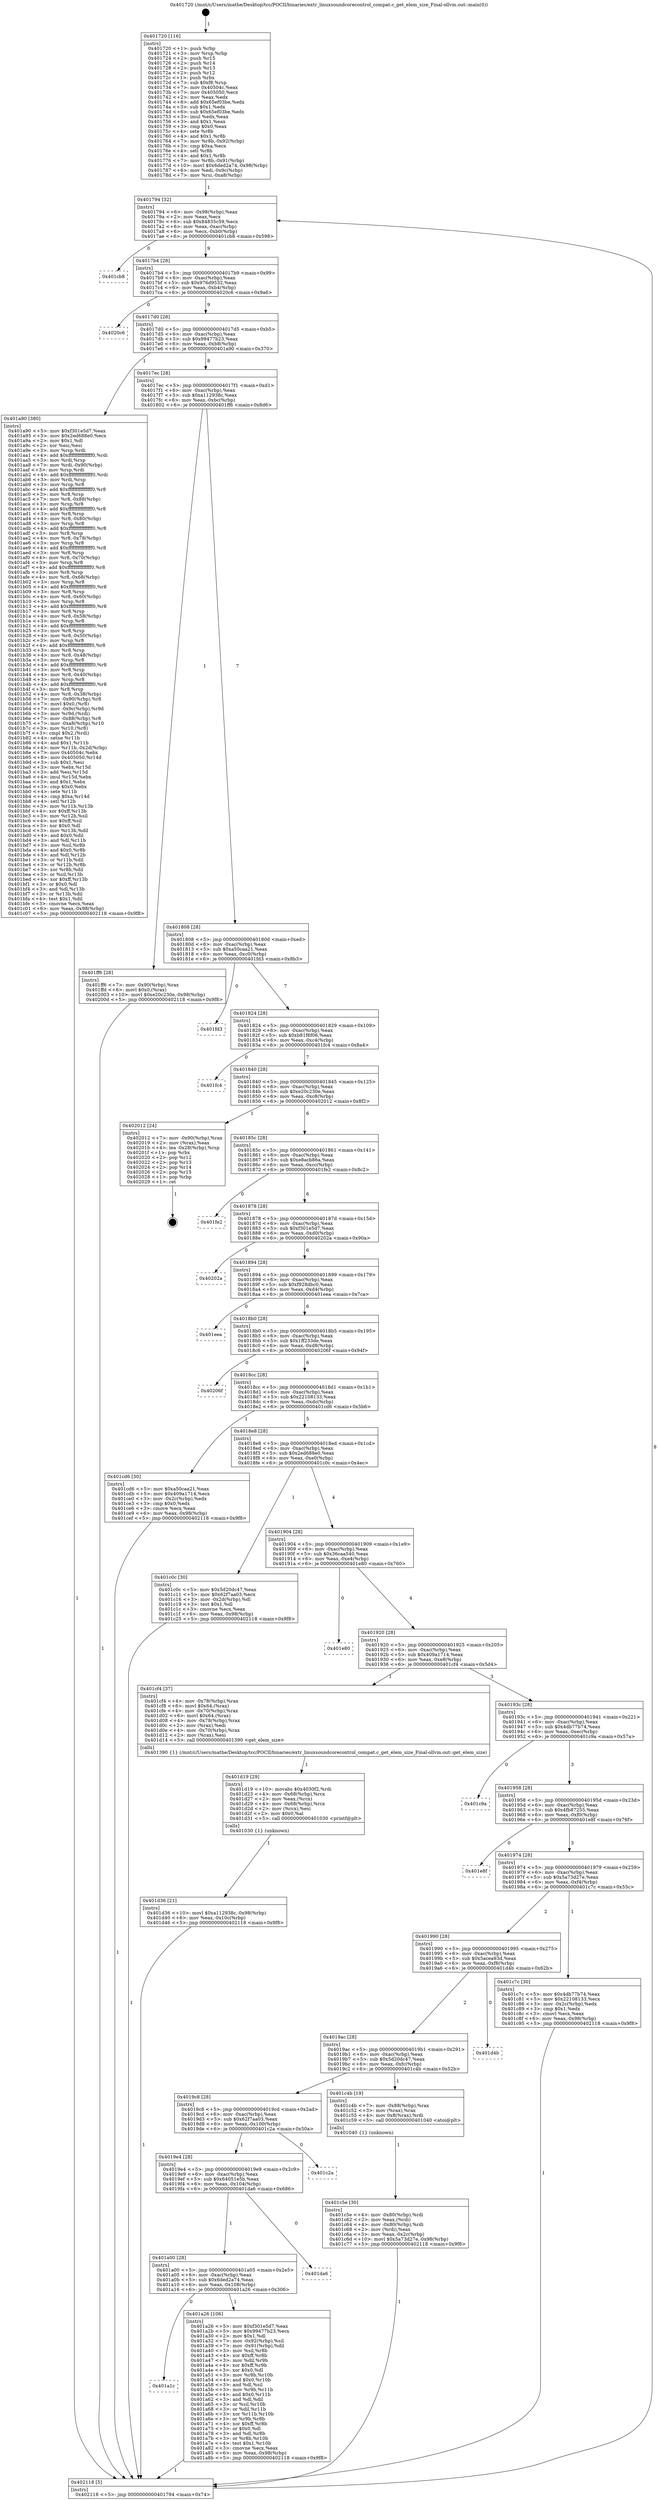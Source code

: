 digraph "0x401720" {
  label = "0x401720 (/mnt/c/Users/mathe/Desktop/tcc/POCII/binaries/extr_linuxsoundcorecontrol_compat.c_get_elem_size_Final-ollvm.out::main(0))"
  labelloc = "t"
  node[shape=record]

  Entry [label="",width=0.3,height=0.3,shape=circle,fillcolor=black,style=filled]
  "0x401794" [label="{
     0x401794 [32]\l
     | [instrs]\l
     &nbsp;&nbsp;0x401794 \<+6\>: mov -0x98(%rbp),%eax\l
     &nbsp;&nbsp;0x40179a \<+2\>: mov %eax,%ecx\l
     &nbsp;&nbsp;0x40179c \<+6\>: sub $0x84835c59,%ecx\l
     &nbsp;&nbsp;0x4017a2 \<+6\>: mov %eax,-0xac(%rbp)\l
     &nbsp;&nbsp;0x4017a8 \<+6\>: mov %ecx,-0xb0(%rbp)\l
     &nbsp;&nbsp;0x4017ae \<+6\>: je 0000000000401cb8 \<main+0x598\>\l
  }"]
  "0x401cb8" [label="{
     0x401cb8\l
  }", style=dashed]
  "0x4017b4" [label="{
     0x4017b4 [28]\l
     | [instrs]\l
     &nbsp;&nbsp;0x4017b4 \<+5\>: jmp 00000000004017b9 \<main+0x99\>\l
     &nbsp;&nbsp;0x4017b9 \<+6\>: mov -0xac(%rbp),%eax\l
     &nbsp;&nbsp;0x4017bf \<+5\>: sub $0x976d9532,%eax\l
     &nbsp;&nbsp;0x4017c4 \<+6\>: mov %eax,-0xb4(%rbp)\l
     &nbsp;&nbsp;0x4017ca \<+6\>: je 00000000004020c6 \<main+0x9a6\>\l
  }"]
  Exit [label="",width=0.3,height=0.3,shape=circle,fillcolor=black,style=filled,peripheries=2]
  "0x4020c6" [label="{
     0x4020c6\l
  }", style=dashed]
  "0x4017d0" [label="{
     0x4017d0 [28]\l
     | [instrs]\l
     &nbsp;&nbsp;0x4017d0 \<+5\>: jmp 00000000004017d5 \<main+0xb5\>\l
     &nbsp;&nbsp;0x4017d5 \<+6\>: mov -0xac(%rbp),%eax\l
     &nbsp;&nbsp;0x4017db \<+5\>: sub $0x99477b23,%eax\l
     &nbsp;&nbsp;0x4017e0 \<+6\>: mov %eax,-0xb8(%rbp)\l
     &nbsp;&nbsp;0x4017e6 \<+6\>: je 0000000000401a90 \<main+0x370\>\l
  }"]
  "0x401d36" [label="{
     0x401d36 [21]\l
     | [instrs]\l
     &nbsp;&nbsp;0x401d36 \<+10\>: movl $0xa112938c,-0x98(%rbp)\l
     &nbsp;&nbsp;0x401d40 \<+6\>: mov %eax,-0x10c(%rbp)\l
     &nbsp;&nbsp;0x401d46 \<+5\>: jmp 0000000000402118 \<main+0x9f8\>\l
  }"]
  "0x401a90" [label="{
     0x401a90 [380]\l
     | [instrs]\l
     &nbsp;&nbsp;0x401a90 \<+5\>: mov $0xf301e5d7,%eax\l
     &nbsp;&nbsp;0x401a95 \<+5\>: mov $0x2ed688e0,%ecx\l
     &nbsp;&nbsp;0x401a9a \<+2\>: mov $0x1,%dl\l
     &nbsp;&nbsp;0x401a9c \<+2\>: xor %esi,%esi\l
     &nbsp;&nbsp;0x401a9e \<+3\>: mov %rsp,%rdi\l
     &nbsp;&nbsp;0x401aa1 \<+4\>: add $0xfffffffffffffff0,%rdi\l
     &nbsp;&nbsp;0x401aa5 \<+3\>: mov %rdi,%rsp\l
     &nbsp;&nbsp;0x401aa8 \<+7\>: mov %rdi,-0x90(%rbp)\l
     &nbsp;&nbsp;0x401aaf \<+3\>: mov %rsp,%rdi\l
     &nbsp;&nbsp;0x401ab2 \<+4\>: add $0xfffffffffffffff0,%rdi\l
     &nbsp;&nbsp;0x401ab6 \<+3\>: mov %rdi,%rsp\l
     &nbsp;&nbsp;0x401ab9 \<+3\>: mov %rsp,%r8\l
     &nbsp;&nbsp;0x401abc \<+4\>: add $0xfffffffffffffff0,%r8\l
     &nbsp;&nbsp;0x401ac0 \<+3\>: mov %r8,%rsp\l
     &nbsp;&nbsp;0x401ac3 \<+7\>: mov %r8,-0x88(%rbp)\l
     &nbsp;&nbsp;0x401aca \<+3\>: mov %rsp,%r8\l
     &nbsp;&nbsp;0x401acd \<+4\>: add $0xfffffffffffffff0,%r8\l
     &nbsp;&nbsp;0x401ad1 \<+3\>: mov %r8,%rsp\l
     &nbsp;&nbsp;0x401ad4 \<+4\>: mov %r8,-0x80(%rbp)\l
     &nbsp;&nbsp;0x401ad8 \<+3\>: mov %rsp,%r8\l
     &nbsp;&nbsp;0x401adb \<+4\>: add $0xfffffffffffffff0,%r8\l
     &nbsp;&nbsp;0x401adf \<+3\>: mov %r8,%rsp\l
     &nbsp;&nbsp;0x401ae2 \<+4\>: mov %r8,-0x78(%rbp)\l
     &nbsp;&nbsp;0x401ae6 \<+3\>: mov %rsp,%r8\l
     &nbsp;&nbsp;0x401ae9 \<+4\>: add $0xfffffffffffffff0,%r8\l
     &nbsp;&nbsp;0x401aed \<+3\>: mov %r8,%rsp\l
     &nbsp;&nbsp;0x401af0 \<+4\>: mov %r8,-0x70(%rbp)\l
     &nbsp;&nbsp;0x401af4 \<+3\>: mov %rsp,%r8\l
     &nbsp;&nbsp;0x401af7 \<+4\>: add $0xfffffffffffffff0,%r8\l
     &nbsp;&nbsp;0x401afb \<+3\>: mov %r8,%rsp\l
     &nbsp;&nbsp;0x401afe \<+4\>: mov %r8,-0x68(%rbp)\l
     &nbsp;&nbsp;0x401b02 \<+3\>: mov %rsp,%r8\l
     &nbsp;&nbsp;0x401b05 \<+4\>: add $0xfffffffffffffff0,%r8\l
     &nbsp;&nbsp;0x401b09 \<+3\>: mov %r8,%rsp\l
     &nbsp;&nbsp;0x401b0c \<+4\>: mov %r8,-0x60(%rbp)\l
     &nbsp;&nbsp;0x401b10 \<+3\>: mov %rsp,%r8\l
     &nbsp;&nbsp;0x401b13 \<+4\>: add $0xfffffffffffffff0,%r8\l
     &nbsp;&nbsp;0x401b17 \<+3\>: mov %r8,%rsp\l
     &nbsp;&nbsp;0x401b1a \<+4\>: mov %r8,-0x58(%rbp)\l
     &nbsp;&nbsp;0x401b1e \<+3\>: mov %rsp,%r8\l
     &nbsp;&nbsp;0x401b21 \<+4\>: add $0xfffffffffffffff0,%r8\l
     &nbsp;&nbsp;0x401b25 \<+3\>: mov %r8,%rsp\l
     &nbsp;&nbsp;0x401b28 \<+4\>: mov %r8,-0x50(%rbp)\l
     &nbsp;&nbsp;0x401b2c \<+3\>: mov %rsp,%r8\l
     &nbsp;&nbsp;0x401b2f \<+4\>: add $0xfffffffffffffff0,%r8\l
     &nbsp;&nbsp;0x401b33 \<+3\>: mov %r8,%rsp\l
     &nbsp;&nbsp;0x401b36 \<+4\>: mov %r8,-0x48(%rbp)\l
     &nbsp;&nbsp;0x401b3a \<+3\>: mov %rsp,%r8\l
     &nbsp;&nbsp;0x401b3d \<+4\>: add $0xfffffffffffffff0,%r8\l
     &nbsp;&nbsp;0x401b41 \<+3\>: mov %r8,%rsp\l
     &nbsp;&nbsp;0x401b44 \<+4\>: mov %r8,-0x40(%rbp)\l
     &nbsp;&nbsp;0x401b48 \<+3\>: mov %rsp,%r8\l
     &nbsp;&nbsp;0x401b4b \<+4\>: add $0xfffffffffffffff0,%r8\l
     &nbsp;&nbsp;0x401b4f \<+3\>: mov %r8,%rsp\l
     &nbsp;&nbsp;0x401b52 \<+4\>: mov %r8,-0x38(%rbp)\l
     &nbsp;&nbsp;0x401b56 \<+7\>: mov -0x90(%rbp),%r8\l
     &nbsp;&nbsp;0x401b5d \<+7\>: movl $0x0,(%r8)\l
     &nbsp;&nbsp;0x401b64 \<+7\>: mov -0x9c(%rbp),%r9d\l
     &nbsp;&nbsp;0x401b6b \<+3\>: mov %r9d,(%rdi)\l
     &nbsp;&nbsp;0x401b6e \<+7\>: mov -0x88(%rbp),%r8\l
     &nbsp;&nbsp;0x401b75 \<+7\>: mov -0xa8(%rbp),%r10\l
     &nbsp;&nbsp;0x401b7c \<+3\>: mov %r10,(%r8)\l
     &nbsp;&nbsp;0x401b7f \<+3\>: cmpl $0x2,(%rdi)\l
     &nbsp;&nbsp;0x401b82 \<+4\>: setne %r11b\l
     &nbsp;&nbsp;0x401b86 \<+4\>: and $0x1,%r11b\l
     &nbsp;&nbsp;0x401b8a \<+4\>: mov %r11b,-0x2d(%rbp)\l
     &nbsp;&nbsp;0x401b8e \<+7\>: mov 0x40504c,%ebx\l
     &nbsp;&nbsp;0x401b95 \<+8\>: mov 0x405050,%r14d\l
     &nbsp;&nbsp;0x401b9d \<+3\>: sub $0x1,%esi\l
     &nbsp;&nbsp;0x401ba0 \<+3\>: mov %ebx,%r15d\l
     &nbsp;&nbsp;0x401ba3 \<+3\>: add %esi,%r15d\l
     &nbsp;&nbsp;0x401ba6 \<+4\>: imul %r15d,%ebx\l
     &nbsp;&nbsp;0x401baa \<+3\>: and $0x1,%ebx\l
     &nbsp;&nbsp;0x401bad \<+3\>: cmp $0x0,%ebx\l
     &nbsp;&nbsp;0x401bb0 \<+4\>: sete %r11b\l
     &nbsp;&nbsp;0x401bb4 \<+4\>: cmp $0xa,%r14d\l
     &nbsp;&nbsp;0x401bb8 \<+4\>: setl %r12b\l
     &nbsp;&nbsp;0x401bbc \<+3\>: mov %r11b,%r13b\l
     &nbsp;&nbsp;0x401bbf \<+4\>: xor $0xff,%r13b\l
     &nbsp;&nbsp;0x401bc3 \<+3\>: mov %r12b,%sil\l
     &nbsp;&nbsp;0x401bc6 \<+4\>: xor $0xff,%sil\l
     &nbsp;&nbsp;0x401bca \<+3\>: xor $0x0,%dl\l
     &nbsp;&nbsp;0x401bcd \<+3\>: mov %r13b,%dil\l
     &nbsp;&nbsp;0x401bd0 \<+4\>: and $0x0,%dil\l
     &nbsp;&nbsp;0x401bd4 \<+3\>: and %dl,%r11b\l
     &nbsp;&nbsp;0x401bd7 \<+3\>: mov %sil,%r8b\l
     &nbsp;&nbsp;0x401bda \<+4\>: and $0x0,%r8b\l
     &nbsp;&nbsp;0x401bde \<+3\>: and %dl,%r12b\l
     &nbsp;&nbsp;0x401be1 \<+3\>: or %r11b,%dil\l
     &nbsp;&nbsp;0x401be4 \<+3\>: or %r12b,%r8b\l
     &nbsp;&nbsp;0x401be7 \<+3\>: xor %r8b,%dil\l
     &nbsp;&nbsp;0x401bea \<+3\>: or %sil,%r13b\l
     &nbsp;&nbsp;0x401bed \<+4\>: xor $0xff,%r13b\l
     &nbsp;&nbsp;0x401bf1 \<+3\>: or $0x0,%dl\l
     &nbsp;&nbsp;0x401bf4 \<+3\>: and %dl,%r13b\l
     &nbsp;&nbsp;0x401bf7 \<+3\>: or %r13b,%dil\l
     &nbsp;&nbsp;0x401bfa \<+4\>: test $0x1,%dil\l
     &nbsp;&nbsp;0x401bfe \<+3\>: cmovne %ecx,%eax\l
     &nbsp;&nbsp;0x401c01 \<+6\>: mov %eax,-0x98(%rbp)\l
     &nbsp;&nbsp;0x401c07 \<+5\>: jmp 0000000000402118 \<main+0x9f8\>\l
  }"]
  "0x4017ec" [label="{
     0x4017ec [28]\l
     | [instrs]\l
     &nbsp;&nbsp;0x4017ec \<+5\>: jmp 00000000004017f1 \<main+0xd1\>\l
     &nbsp;&nbsp;0x4017f1 \<+6\>: mov -0xac(%rbp),%eax\l
     &nbsp;&nbsp;0x4017f7 \<+5\>: sub $0xa112938c,%eax\l
     &nbsp;&nbsp;0x4017fc \<+6\>: mov %eax,-0xbc(%rbp)\l
     &nbsp;&nbsp;0x401802 \<+6\>: je 0000000000401ff6 \<main+0x8d6\>\l
  }"]
  "0x401d19" [label="{
     0x401d19 [29]\l
     | [instrs]\l
     &nbsp;&nbsp;0x401d19 \<+10\>: movabs $0x4030f2,%rdi\l
     &nbsp;&nbsp;0x401d23 \<+4\>: mov -0x68(%rbp),%rcx\l
     &nbsp;&nbsp;0x401d27 \<+2\>: mov %eax,(%rcx)\l
     &nbsp;&nbsp;0x401d29 \<+4\>: mov -0x68(%rbp),%rcx\l
     &nbsp;&nbsp;0x401d2d \<+2\>: mov (%rcx),%esi\l
     &nbsp;&nbsp;0x401d2f \<+2\>: mov $0x0,%al\l
     &nbsp;&nbsp;0x401d31 \<+5\>: call 0000000000401030 \<printf@plt\>\l
     | [calls]\l
     &nbsp;&nbsp;0x401030 \{1\} (unknown)\l
  }"]
  "0x401ff6" [label="{
     0x401ff6 [28]\l
     | [instrs]\l
     &nbsp;&nbsp;0x401ff6 \<+7\>: mov -0x90(%rbp),%rax\l
     &nbsp;&nbsp;0x401ffd \<+6\>: movl $0x0,(%rax)\l
     &nbsp;&nbsp;0x402003 \<+10\>: movl $0xe20c230e,-0x98(%rbp)\l
     &nbsp;&nbsp;0x40200d \<+5\>: jmp 0000000000402118 \<main+0x9f8\>\l
  }"]
  "0x401808" [label="{
     0x401808 [28]\l
     | [instrs]\l
     &nbsp;&nbsp;0x401808 \<+5\>: jmp 000000000040180d \<main+0xed\>\l
     &nbsp;&nbsp;0x40180d \<+6\>: mov -0xac(%rbp),%eax\l
     &nbsp;&nbsp;0x401813 \<+5\>: sub $0xa50caa21,%eax\l
     &nbsp;&nbsp;0x401818 \<+6\>: mov %eax,-0xc0(%rbp)\l
     &nbsp;&nbsp;0x40181e \<+6\>: je 0000000000401fd3 \<main+0x8b3\>\l
  }"]
  "0x401c5e" [label="{
     0x401c5e [30]\l
     | [instrs]\l
     &nbsp;&nbsp;0x401c5e \<+4\>: mov -0x80(%rbp),%rdi\l
     &nbsp;&nbsp;0x401c62 \<+2\>: mov %eax,(%rdi)\l
     &nbsp;&nbsp;0x401c64 \<+4\>: mov -0x80(%rbp),%rdi\l
     &nbsp;&nbsp;0x401c68 \<+2\>: mov (%rdi),%eax\l
     &nbsp;&nbsp;0x401c6a \<+3\>: mov %eax,-0x2c(%rbp)\l
     &nbsp;&nbsp;0x401c6d \<+10\>: movl $0x5a73d27e,-0x98(%rbp)\l
     &nbsp;&nbsp;0x401c77 \<+5\>: jmp 0000000000402118 \<main+0x9f8\>\l
  }"]
  "0x401fd3" [label="{
     0x401fd3\l
  }", style=dashed]
  "0x401824" [label="{
     0x401824 [28]\l
     | [instrs]\l
     &nbsp;&nbsp;0x401824 \<+5\>: jmp 0000000000401829 \<main+0x109\>\l
     &nbsp;&nbsp;0x401829 \<+6\>: mov -0xac(%rbp),%eax\l
     &nbsp;&nbsp;0x40182f \<+5\>: sub $0xb81f6f06,%eax\l
     &nbsp;&nbsp;0x401834 \<+6\>: mov %eax,-0xc4(%rbp)\l
     &nbsp;&nbsp;0x40183a \<+6\>: je 0000000000401fc4 \<main+0x8a4\>\l
  }"]
  "0x401720" [label="{
     0x401720 [116]\l
     | [instrs]\l
     &nbsp;&nbsp;0x401720 \<+1\>: push %rbp\l
     &nbsp;&nbsp;0x401721 \<+3\>: mov %rsp,%rbp\l
     &nbsp;&nbsp;0x401724 \<+2\>: push %r15\l
     &nbsp;&nbsp;0x401726 \<+2\>: push %r14\l
     &nbsp;&nbsp;0x401728 \<+2\>: push %r13\l
     &nbsp;&nbsp;0x40172a \<+2\>: push %r12\l
     &nbsp;&nbsp;0x40172c \<+1\>: push %rbx\l
     &nbsp;&nbsp;0x40172d \<+7\>: sub $0xf8,%rsp\l
     &nbsp;&nbsp;0x401734 \<+7\>: mov 0x40504c,%eax\l
     &nbsp;&nbsp;0x40173b \<+7\>: mov 0x405050,%ecx\l
     &nbsp;&nbsp;0x401742 \<+2\>: mov %eax,%edx\l
     &nbsp;&nbsp;0x401744 \<+6\>: add $0x65ef03be,%edx\l
     &nbsp;&nbsp;0x40174a \<+3\>: sub $0x1,%edx\l
     &nbsp;&nbsp;0x40174d \<+6\>: sub $0x65ef03be,%edx\l
     &nbsp;&nbsp;0x401753 \<+3\>: imul %edx,%eax\l
     &nbsp;&nbsp;0x401756 \<+3\>: and $0x1,%eax\l
     &nbsp;&nbsp;0x401759 \<+3\>: cmp $0x0,%eax\l
     &nbsp;&nbsp;0x40175c \<+4\>: sete %r8b\l
     &nbsp;&nbsp;0x401760 \<+4\>: and $0x1,%r8b\l
     &nbsp;&nbsp;0x401764 \<+7\>: mov %r8b,-0x92(%rbp)\l
     &nbsp;&nbsp;0x40176b \<+3\>: cmp $0xa,%ecx\l
     &nbsp;&nbsp;0x40176e \<+4\>: setl %r8b\l
     &nbsp;&nbsp;0x401772 \<+4\>: and $0x1,%r8b\l
     &nbsp;&nbsp;0x401776 \<+7\>: mov %r8b,-0x91(%rbp)\l
     &nbsp;&nbsp;0x40177d \<+10\>: movl $0x6ded2a74,-0x98(%rbp)\l
     &nbsp;&nbsp;0x401787 \<+6\>: mov %edi,-0x9c(%rbp)\l
     &nbsp;&nbsp;0x40178d \<+7\>: mov %rsi,-0xa8(%rbp)\l
  }"]
  "0x401fc4" [label="{
     0x401fc4\l
  }", style=dashed]
  "0x401840" [label="{
     0x401840 [28]\l
     | [instrs]\l
     &nbsp;&nbsp;0x401840 \<+5\>: jmp 0000000000401845 \<main+0x125\>\l
     &nbsp;&nbsp;0x401845 \<+6\>: mov -0xac(%rbp),%eax\l
     &nbsp;&nbsp;0x40184b \<+5\>: sub $0xe20c230e,%eax\l
     &nbsp;&nbsp;0x401850 \<+6\>: mov %eax,-0xc8(%rbp)\l
     &nbsp;&nbsp;0x401856 \<+6\>: je 0000000000402012 \<main+0x8f2\>\l
  }"]
  "0x402118" [label="{
     0x402118 [5]\l
     | [instrs]\l
     &nbsp;&nbsp;0x402118 \<+5\>: jmp 0000000000401794 \<main+0x74\>\l
  }"]
  "0x402012" [label="{
     0x402012 [24]\l
     | [instrs]\l
     &nbsp;&nbsp;0x402012 \<+7\>: mov -0x90(%rbp),%rax\l
     &nbsp;&nbsp;0x402019 \<+2\>: mov (%rax),%eax\l
     &nbsp;&nbsp;0x40201b \<+4\>: lea -0x28(%rbp),%rsp\l
     &nbsp;&nbsp;0x40201f \<+1\>: pop %rbx\l
     &nbsp;&nbsp;0x402020 \<+2\>: pop %r12\l
     &nbsp;&nbsp;0x402022 \<+2\>: pop %r13\l
     &nbsp;&nbsp;0x402024 \<+2\>: pop %r14\l
     &nbsp;&nbsp;0x402026 \<+2\>: pop %r15\l
     &nbsp;&nbsp;0x402028 \<+1\>: pop %rbp\l
     &nbsp;&nbsp;0x402029 \<+1\>: ret\l
  }"]
  "0x40185c" [label="{
     0x40185c [28]\l
     | [instrs]\l
     &nbsp;&nbsp;0x40185c \<+5\>: jmp 0000000000401861 \<main+0x141\>\l
     &nbsp;&nbsp;0x401861 \<+6\>: mov -0xac(%rbp),%eax\l
     &nbsp;&nbsp;0x401867 \<+5\>: sub $0xe8acb86a,%eax\l
     &nbsp;&nbsp;0x40186c \<+6\>: mov %eax,-0xcc(%rbp)\l
     &nbsp;&nbsp;0x401872 \<+6\>: je 0000000000401fe2 \<main+0x8c2\>\l
  }"]
  "0x401a1c" [label="{
     0x401a1c\l
  }", style=dashed]
  "0x401fe2" [label="{
     0x401fe2\l
  }", style=dashed]
  "0x401878" [label="{
     0x401878 [28]\l
     | [instrs]\l
     &nbsp;&nbsp;0x401878 \<+5\>: jmp 000000000040187d \<main+0x15d\>\l
     &nbsp;&nbsp;0x40187d \<+6\>: mov -0xac(%rbp),%eax\l
     &nbsp;&nbsp;0x401883 \<+5\>: sub $0xf301e5d7,%eax\l
     &nbsp;&nbsp;0x401888 \<+6\>: mov %eax,-0xd0(%rbp)\l
     &nbsp;&nbsp;0x40188e \<+6\>: je 000000000040202a \<main+0x90a\>\l
  }"]
  "0x401a26" [label="{
     0x401a26 [106]\l
     | [instrs]\l
     &nbsp;&nbsp;0x401a26 \<+5\>: mov $0xf301e5d7,%eax\l
     &nbsp;&nbsp;0x401a2b \<+5\>: mov $0x99477b23,%ecx\l
     &nbsp;&nbsp;0x401a30 \<+2\>: mov $0x1,%dl\l
     &nbsp;&nbsp;0x401a32 \<+7\>: mov -0x92(%rbp),%sil\l
     &nbsp;&nbsp;0x401a39 \<+7\>: mov -0x91(%rbp),%dil\l
     &nbsp;&nbsp;0x401a40 \<+3\>: mov %sil,%r8b\l
     &nbsp;&nbsp;0x401a43 \<+4\>: xor $0xff,%r8b\l
     &nbsp;&nbsp;0x401a47 \<+3\>: mov %dil,%r9b\l
     &nbsp;&nbsp;0x401a4a \<+4\>: xor $0xff,%r9b\l
     &nbsp;&nbsp;0x401a4e \<+3\>: xor $0x0,%dl\l
     &nbsp;&nbsp;0x401a51 \<+3\>: mov %r8b,%r10b\l
     &nbsp;&nbsp;0x401a54 \<+4\>: and $0x0,%r10b\l
     &nbsp;&nbsp;0x401a58 \<+3\>: and %dl,%sil\l
     &nbsp;&nbsp;0x401a5b \<+3\>: mov %r9b,%r11b\l
     &nbsp;&nbsp;0x401a5e \<+4\>: and $0x0,%r11b\l
     &nbsp;&nbsp;0x401a62 \<+3\>: and %dl,%dil\l
     &nbsp;&nbsp;0x401a65 \<+3\>: or %sil,%r10b\l
     &nbsp;&nbsp;0x401a68 \<+3\>: or %dil,%r11b\l
     &nbsp;&nbsp;0x401a6b \<+3\>: xor %r11b,%r10b\l
     &nbsp;&nbsp;0x401a6e \<+3\>: or %r9b,%r8b\l
     &nbsp;&nbsp;0x401a71 \<+4\>: xor $0xff,%r8b\l
     &nbsp;&nbsp;0x401a75 \<+3\>: or $0x0,%dl\l
     &nbsp;&nbsp;0x401a78 \<+3\>: and %dl,%r8b\l
     &nbsp;&nbsp;0x401a7b \<+3\>: or %r8b,%r10b\l
     &nbsp;&nbsp;0x401a7e \<+4\>: test $0x1,%r10b\l
     &nbsp;&nbsp;0x401a82 \<+3\>: cmovne %ecx,%eax\l
     &nbsp;&nbsp;0x401a85 \<+6\>: mov %eax,-0x98(%rbp)\l
     &nbsp;&nbsp;0x401a8b \<+5\>: jmp 0000000000402118 \<main+0x9f8\>\l
  }"]
  "0x40202a" [label="{
     0x40202a\l
  }", style=dashed]
  "0x401894" [label="{
     0x401894 [28]\l
     | [instrs]\l
     &nbsp;&nbsp;0x401894 \<+5\>: jmp 0000000000401899 \<main+0x179\>\l
     &nbsp;&nbsp;0x401899 \<+6\>: mov -0xac(%rbp),%eax\l
     &nbsp;&nbsp;0x40189f \<+5\>: sub $0xf928dbc0,%eax\l
     &nbsp;&nbsp;0x4018a4 \<+6\>: mov %eax,-0xd4(%rbp)\l
     &nbsp;&nbsp;0x4018aa \<+6\>: je 0000000000401eea \<main+0x7ca\>\l
  }"]
  "0x401a00" [label="{
     0x401a00 [28]\l
     | [instrs]\l
     &nbsp;&nbsp;0x401a00 \<+5\>: jmp 0000000000401a05 \<main+0x2e5\>\l
     &nbsp;&nbsp;0x401a05 \<+6\>: mov -0xac(%rbp),%eax\l
     &nbsp;&nbsp;0x401a0b \<+5\>: sub $0x6ded2a74,%eax\l
     &nbsp;&nbsp;0x401a10 \<+6\>: mov %eax,-0x108(%rbp)\l
     &nbsp;&nbsp;0x401a16 \<+6\>: je 0000000000401a26 \<main+0x306\>\l
  }"]
  "0x401eea" [label="{
     0x401eea\l
  }", style=dashed]
  "0x4018b0" [label="{
     0x4018b0 [28]\l
     | [instrs]\l
     &nbsp;&nbsp;0x4018b0 \<+5\>: jmp 00000000004018b5 \<main+0x195\>\l
     &nbsp;&nbsp;0x4018b5 \<+6\>: mov -0xac(%rbp),%eax\l
     &nbsp;&nbsp;0x4018bb \<+5\>: sub $0x1ff233de,%eax\l
     &nbsp;&nbsp;0x4018c0 \<+6\>: mov %eax,-0xd8(%rbp)\l
     &nbsp;&nbsp;0x4018c6 \<+6\>: je 000000000040206f \<main+0x94f\>\l
  }"]
  "0x401da6" [label="{
     0x401da6\l
  }", style=dashed]
  "0x40206f" [label="{
     0x40206f\l
  }", style=dashed]
  "0x4018cc" [label="{
     0x4018cc [28]\l
     | [instrs]\l
     &nbsp;&nbsp;0x4018cc \<+5\>: jmp 00000000004018d1 \<main+0x1b1\>\l
     &nbsp;&nbsp;0x4018d1 \<+6\>: mov -0xac(%rbp),%eax\l
     &nbsp;&nbsp;0x4018d7 \<+5\>: sub $0x22108133,%eax\l
     &nbsp;&nbsp;0x4018dc \<+6\>: mov %eax,-0xdc(%rbp)\l
     &nbsp;&nbsp;0x4018e2 \<+6\>: je 0000000000401cd6 \<main+0x5b6\>\l
  }"]
  "0x4019e4" [label="{
     0x4019e4 [28]\l
     | [instrs]\l
     &nbsp;&nbsp;0x4019e4 \<+5\>: jmp 00000000004019e9 \<main+0x2c9\>\l
     &nbsp;&nbsp;0x4019e9 \<+6\>: mov -0xac(%rbp),%eax\l
     &nbsp;&nbsp;0x4019ef \<+5\>: sub $0x64051e5b,%eax\l
     &nbsp;&nbsp;0x4019f4 \<+6\>: mov %eax,-0x104(%rbp)\l
     &nbsp;&nbsp;0x4019fa \<+6\>: je 0000000000401da6 \<main+0x686\>\l
  }"]
  "0x401cd6" [label="{
     0x401cd6 [30]\l
     | [instrs]\l
     &nbsp;&nbsp;0x401cd6 \<+5\>: mov $0xa50caa21,%eax\l
     &nbsp;&nbsp;0x401cdb \<+5\>: mov $0x409a1714,%ecx\l
     &nbsp;&nbsp;0x401ce0 \<+3\>: mov -0x2c(%rbp),%edx\l
     &nbsp;&nbsp;0x401ce3 \<+3\>: cmp $0x0,%edx\l
     &nbsp;&nbsp;0x401ce6 \<+3\>: cmove %ecx,%eax\l
     &nbsp;&nbsp;0x401ce9 \<+6\>: mov %eax,-0x98(%rbp)\l
     &nbsp;&nbsp;0x401cef \<+5\>: jmp 0000000000402118 \<main+0x9f8\>\l
  }"]
  "0x4018e8" [label="{
     0x4018e8 [28]\l
     | [instrs]\l
     &nbsp;&nbsp;0x4018e8 \<+5\>: jmp 00000000004018ed \<main+0x1cd\>\l
     &nbsp;&nbsp;0x4018ed \<+6\>: mov -0xac(%rbp),%eax\l
     &nbsp;&nbsp;0x4018f3 \<+5\>: sub $0x2ed688e0,%eax\l
     &nbsp;&nbsp;0x4018f8 \<+6\>: mov %eax,-0xe0(%rbp)\l
     &nbsp;&nbsp;0x4018fe \<+6\>: je 0000000000401c0c \<main+0x4ec\>\l
  }"]
  "0x401c2a" [label="{
     0x401c2a\l
  }", style=dashed]
  "0x401c0c" [label="{
     0x401c0c [30]\l
     | [instrs]\l
     &nbsp;&nbsp;0x401c0c \<+5\>: mov $0x5d20dc47,%eax\l
     &nbsp;&nbsp;0x401c11 \<+5\>: mov $0x62f7aa03,%ecx\l
     &nbsp;&nbsp;0x401c16 \<+3\>: mov -0x2d(%rbp),%dl\l
     &nbsp;&nbsp;0x401c19 \<+3\>: test $0x1,%dl\l
     &nbsp;&nbsp;0x401c1c \<+3\>: cmovne %ecx,%eax\l
     &nbsp;&nbsp;0x401c1f \<+6\>: mov %eax,-0x98(%rbp)\l
     &nbsp;&nbsp;0x401c25 \<+5\>: jmp 0000000000402118 \<main+0x9f8\>\l
  }"]
  "0x401904" [label="{
     0x401904 [28]\l
     | [instrs]\l
     &nbsp;&nbsp;0x401904 \<+5\>: jmp 0000000000401909 \<main+0x1e9\>\l
     &nbsp;&nbsp;0x401909 \<+6\>: mov -0xac(%rbp),%eax\l
     &nbsp;&nbsp;0x40190f \<+5\>: sub $0x36caa540,%eax\l
     &nbsp;&nbsp;0x401914 \<+6\>: mov %eax,-0xe4(%rbp)\l
     &nbsp;&nbsp;0x40191a \<+6\>: je 0000000000401e80 \<main+0x760\>\l
  }"]
  "0x4019c8" [label="{
     0x4019c8 [28]\l
     | [instrs]\l
     &nbsp;&nbsp;0x4019c8 \<+5\>: jmp 00000000004019cd \<main+0x2ad\>\l
     &nbsp;&nbsp;0x4019cd \<+6\>: mov -0xac(%rbp),%eax\l
     &nbsp;&nbsp;0x4019d3 \<+5\>: sub $0x62f7aa03,%eax\l
     &nbsp;&nbsp;0x4019d8 \<+6\>: mov %eax,-0x100(%rbp)\l
     &nbsp;&nbsp;0x4019de \<+6\>: je 0000000000401c2a \<main+0x50a\>\l
  }"]
  "0x401e80" [label="{
     0x401e80\l
  }", style=dashed]
  "0x401920" [label="{
     0x401920 [28]\l
     | [instrs]\l
     &nbsp;&nbsp;0x401920 \<+5\>: jmp 0000000000401925 \<main+0x205\>\l
     &nbsp;&nbsp;0x401925 \<+6\>: mov -0xac(%rbp),%eax\l
     &nbsp;&nbsp;0x40192b \<+5\>: sub $0x409a1714,%eax\l
     &nbsp;&nbsp;0x401930 \<+6\>: mov %eax,-0xe8(%rbp)\l
     &nbsp;&nbsp;0x401936 \<+6\>: je 0000000000401cf4 \<main+0x5d4\>\l
  }"]
  "0x401c4b" [label="{
     0x401c4b [19]\l
     | [instrs]\l
     &nbsp;&nbsp;0x401c4b \<+7\>: mov -0x88(%rbp),%rax\l
     &nbsp;&nbsp;0x401c52 \<+3\>: mov (%rax),%rax\l
     &nbsp;&nbsp;0x401c55 \<+4\>: mov 0x8(%rax),%rdi\l
     &nbsp;&nbsp;0x401c59 \<+5\>: call 0000000000401040 \<atoi@plt\>\l
     | [calls]\l
     &nbsp;&nbsp;0x401040 \{1\} (unknown)\l
  }"]
  "0x401cf4" [label="{
     0x401cf4 [37]\l
     | [instrs]\l
     &nbsp;&nbsp;0x401cf4 \<+4\>: mov -0x78(%rbp),%rax\l
     &nbsp;&nbsp;0x401cf8 \<+6\>: movl $0x64,(%rax)\l
     &nbsp;&nbsp;0x401cfe \<+4\>: mov -0x70(%rbp),%rax\l
     &nbsp;&nbsp;0x401d02 \<+6\>: movl $0x64,(%rax)\l
     &nbsp;&nbsp;0x401d08 \<+4\>: mov -0x78(%rbp),%rax\l
     &nbsp;&nbsp;0x401d0c \<+2\>: mov (%rax),%edi\l
     &nbsp;&nbsp;0x401d0e \<+4\>: mov -0x70(%rbp),%rax\l
     &nbsp;&nbsp;0x401d12 \<+2\>: mov (%rax),%esi\l
     &nbsp;&nbsp;0x401d14 \<+5\>: call 0000000000401390 \<get_elem_size\>\l
     | [calls]\l
     &nbsp;&nbsp;0x401390 \{1\} (/mnt/c/Users/mathe/Desktop/tcc/POCII/binaries/extr_linuxsoundcorecontrol_compat.c_get_elem_size_Final-ollvm.out::get_elem_size)\l
  }"]
  "0x40193c" [label="{
     0x40193c [28]\l
     | [instrs]\l
     &nbsp;&nbsp;0x40193c \<+5\>: jmp 0000000000401941 \<main+0x221\>\l
     &nbsp;&nbsp;0x401941 \<+6\>: mov -0xac(%rbp),%eax\l
     &nbsp;&nbsp;0x401947 \<+5\>: sub $0x4db77b74,%eax\l
     &nbsp;&nbsp;0x40194c \<+6\>: mov %eax,-0xec(%rbp)\l
     &nbsp;&nbsp;0x401952 \<+6\>: je 0000000000401c9a \<main+0x57a\>\l
  }"]
  "0x4019ac" [label="{
     0x4019ac [28]\l
     | [instrs]\l
     &nbsp;&nbsp;0x4019ac \<+5\>: jmp 00000000004019b1 \<main+0x291\>\l
     &nbsp;&nbsp;0x4019b1 \<+6\>: mov -0xac(%rbp),%eax\l
     &nbsp;&nbsp;0x4019b7 \<+5\>: sub $0x5d20dc47,%eax\l
     &nbsp;&nbsp;0x4019bc \<+6\>: mov %eax,-0xfc(%rbp)\l
     &nbsp;&nbsp;0x4019c2 \<+6\>: je 0000000000401c4b \<main+0x52b\>\l
  }"]
  "0x401c9a" [label="{
     0x401c9a\l
  }", style=dashed]
  "0x401958" [label="{
     0x401958 [28]\l
     | [instrs]\l
     &nbsp;&nbsp;0x401958 \<+5\>: jmp 000000000040195d \<main+0x23d\>\l
     &nbsp;&nbsp;0x40195d \<+6\>: mov -0xac(%rbp),%eax\l
     &nbsp;&nbsp;0x401963 \<+5\>: sub $0x4fb87255,%eax\l
     &nbsp;&nbsp;0x401968 \<+6\>: mov %eax,-0xf0(%rbp)\l
     &nbsp;&nbsp;0x40196e \<+6\>: je 0000000000401e8f \<main+0x76f\>\l
  }"]
  "0x401d4b" [label="{
     0x401d4b\l
  }", style=dashed]
  "0x401e8f" [label="{
     0x401e8f\l
  }", style=dashed]
  "0x401974" [label="{
     0x401974 [28]\l
     | [instrs]\l
     &nbsp;&nbsp;0x401974 \<+5\>: jmp 0000000000401979 \<main+0x259\>\l
     &nbsp;&nbsp;0x401979 \<+6\>: mov -0xac(%rbp),%eax\l
     &nbsp;&nbsp;0x40197f \<+5\>: sub $0x5a73d27e,%eax\l
     &nbsp;&nbsp;0x401984 \<+6\>: mov %eax,-0xf4(%rbp)\l
     &nbsp;&nbsp;0x40198a \<+6\>: je 0000000000401c7c \<main+0x55c\>\l
  }"]
  "0x401990" [label="{
     0x401990 [28]\l
     | [instrs]\l
     &nbsp;&nbsp;0x401990 \<+5\>: jmp 0000000000401995 \<main+0x275\>\l
     &nbsp;&nbsp;0x401995 \<+6\>: mov -0xac(%rbp),%eax\l
     &nbsp;&nbsp;0x40199b \<+5\>: sub $0x5acea93d,%eax\l
     &nbsp;&nbsp;0x4019a0 \<+6\>: mov %eax,-0xf8(%rbp)\l
     &nbsp;&nbsp;0x4019a6 \<+6\>: je 0000000000401d4b \<main+0x62b\>\l
  }"]
  "0x401c7c" [label="{
     0x401c7c [30]\l
     | [instrs]\l
     &nbsp;&nbsp;0x401c7c \<+5\>: mov $0x4db77b74,%eax\l
     &nbsp;&nbsp;0x401c81 \<+5\>: mov $0x22108133,%ecx\l
     &nbsp;&nbsp;0x401c86 \<+3\>: mov -0x2c(%rbp),%edx\l
     &nbsp;&nbsp;0x401c89 \<+3\>: cmp $0x1,%edx\l
     &nbsp;&nbsp;0x401c8c \<+3\>: cmovl %ecx,%eax\l
     &nbsp;&nbsp;0x401c8f \<+6\>: mov %eax,-0x98(%rbp)\l
     &nbsp;&nbsp;0x401c95 \<+5\>: jmp 0000000000402118 \<main+0x9f8\>\l
  }"]
  Entry -> "0x401720" [label=" 1"]
  "0x401794" -> "0x401cb8" [label=" 0"]
  "0x401794" -> "0x4017b4" [label=" 9"]
  "0x402012" -> Exit [label=" 1"]
  "0x4017b4" -> "0x4020c6" [label=" 0"]
  "0x4017b4" -> "0x4017d0" [label=" 9"]
  "0x401ff6" -> "0x402118" [label=" 1"]
  "0x4017d0" -> "0x401a90" [label=" 1"]
  "0x4017d0" -> "0x4017ec" [label=" 8"]
  "0x401d36" -> "0x402118" [label=" 1"]
  "0x4017ec" -> "0x401ff6" [label=" 1"]
  "0x4017ec" -> "0x401808" [label=" 7"]
  "0x401d19" -> "0x401d36" [label=" 1"]
  "0x401808" -> "0x401fd3" [label=" 0"]
  "0x401808" -> "0x401824" [label=" 7"]
  "0x401cf4" -> "0x401d19" [label=" 1"]
  "0x401824" -> "0x401fc4" [label=" 0"]
  "0x401824" -> "0x401840" [label=" 7"]
  "0x401c7c" -> "0x402118" [label=" 1"]
  "0x401840" -> "0x402012" [label=" 1"]
  "0x401840" -> "0x40185c" [label=" 6"]
  "0x401c5e" -> "0x402118" [label=" 1"]
  "0x40185c" -> "0x401fe2" [label=" 0"]
  "0x40185c" -> "0x401878" [label=" 6"]
  "0x401c4b" -> "0x401c5e" [label=" 1"]
  "0x401878" -> "0x40202a" [label=" 0"]
  "0x401878" -> "0x401894" [label=" 6"]
  "0x401c0c" -> "0x402118" [label=" 1"]
  "0x401894" -> "0x401eea" [label=" 0"]
  "0x401894" -> "0x4018b0" [label=" 6"]
  "0x401cd6" -> "0x402118" [label=" 1"]
  "0x4018b0" -> "0x40206f" [label=" 0"]
  "0x4018b0" -> "0x4018cc" [label=" 6"]
  "0x402118" -> "0x401794" [label=" 8"]
  "0x4018cc" -> "0x401cd6" [label=" 1"]
  "0x4018cc" -> "0x4018e8" [label=" 5"]
  "0x401a26" -> "0x402118" [label=" 1"]
  "0x4018e8" -> "0x401c0c" [label=" 1"]
  "0x4018e8" -> "0x401904" [label=" 4"]
  "0x401a00" -> "0x401a1c" [label=" 0"]
  "0x401904" -> "0x401e80" [label=" 0"]
  "0x401904" -> "0x401920" [label=" 4"]
  "0x401a90" -> "0x402118" [label=" 1"]
  "0x401920" -> "0x401cf4" [label=" 1"]
  "0x401920" -> "0x40193c" [label=" 3"]
  "0x4019e4" -> "0x401a00" [label=" 1"]
  "0x40193c" -> "0x401c9a" [label=" 0"]
  "0x40193c" -> "0x401958" [label=" 3"]
  "0x401720" -> "0x401794" [label=" 1"]
  "0x401958" -> "0x401e8f" [label=" 0"]
  "0x401958" -> "0x401974" [label=" 3"]
  "0x4019c8" -> "0x4019e4" [label=" 1"]
  "0x401974" -> "0x401c7c" [label=" 1"]
  "0x401974" -> "0x401990" [label=" 2"]
  "0x4019c8" -> "0x401c2a" [label=" 0"]
  "0x401990" -> "0x401d4b" [label=" 0"]
  "0x401990" -> "0x4019ac" [label=" 2"]
  "0x4019e4" -> "0x401da6" [label=" 0"]
  "0x4019ac" -> "0x401c4b" [label=" 1"]
  "0x4019ac" -> "0x4019c8" [label=" 1"]
  "0x401a00" -> "0x401a26" [label=" 1"]
}
